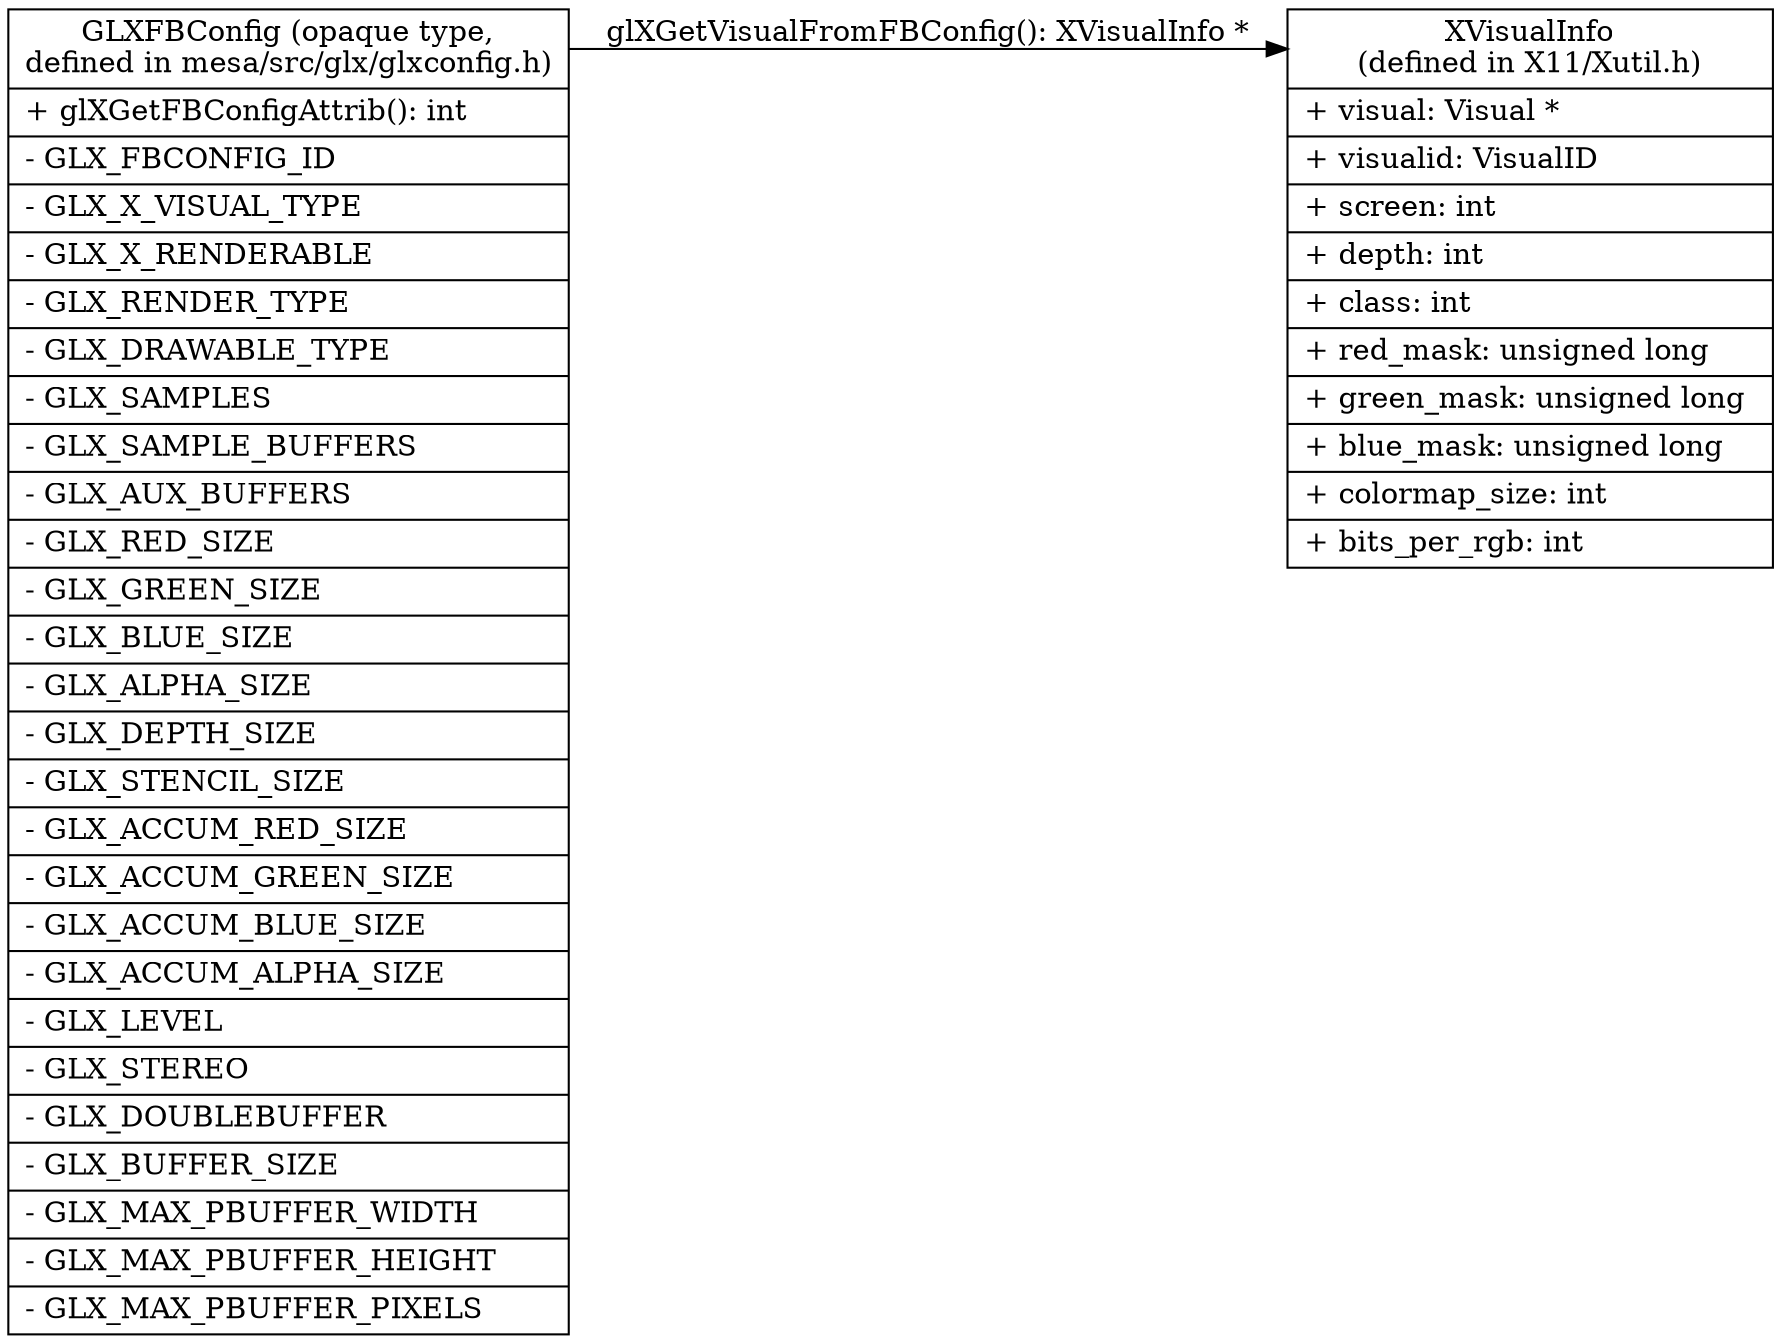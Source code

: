 digraph FBCONFIG {
    rankdir=LR;
    node [shape=record];

    fbconfig [
        label="<f0> GLXFBConfig (opaque type,\ndefined in mesa/src/glx/glxconfig.h)
            | + glXGetFBConfigAttrib(): int\l
            | - GLX_FBCONFIG_ID \l
            | - GLX_X_VISUAL_TYPE \l
            | - GLX_X_RENDERABLE \l
            | - GLX_RENDER_TYPE \l
            | - GLX_DRAWABLE_TYPE \l
            | - GLX_SAMPLES \l
            | - GLX_SAMPLE_BUFFERS \l
            | - GLX_AUX_BUFFERS \l
            | - GLX_RED_SIZE \l
            | - GLX_GREEN_SIZE \l
            | - GLX_BLUE_SIZE \l
            | - GLX_ALPHA_SIZE \l
            | - GLX_DEPTH_SIZE \l
            | - GLX_STENCIL_SIZE \l
            | - GLX_ACCUM_RED_SIZE \l
            | - GLX_ACCUM_GREEN_SIZE \l
            | - GLX_ACCUM_BLUE_SIZE \l
            | - GLX_ACCUM_ALPHA_SIZE \l
            | - GLX_LEVEL \l
            | - GLX_STEREO \l
            | - GLX_DOUBLEBUFFER \l
            | - GLX_BUFFER_SIZE \l
            | - GLX_MAX_PBUFFER_WIDTH \l
            | - GLX_MAX_PBUFFER_HEIGHT \l
            | - GLX_MAX_PBUFFER_PIXELS \l
        "
    ];

    xvisualinfo [
        label="<f0> XVisualInfo\n(defined in X11/Xutil.h)
            | + visual: Visual * \l
            | + visualid: VisualID \l
            | + screen: int \l
            | + depth: int \l
            | + class: int \l
            | + red_mask: unsigned long \l
            | + green_mask: unsigned long \l
            | + blue_mask: unsigned long \l
            | + colormap_size: int \l
            | + bits_per_rgb: int \l
        "
    ];

    fbconfig:f0 -> xvisualinfo:f0 [label="glXGetVisualFromFBConfig(): XVisualInfo *"];
}
